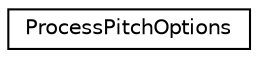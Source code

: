 digraph "Graphical Class Hierarchy"
{
  edge [fontname="Helvetica",fontsize="10",labelfontname="Helvetica",labelfontsize="10"];
  node [fontname="Helvetica",fontsize="10",shape=record];
  rankdir="LR";
  Node0 [label="ProcessPitchOptions",height=0.2,width=0.4,color="black", fillcolor="white", style="filled",URL="$structkaldi_1_1ProcessPitchOptions.html"];
}
